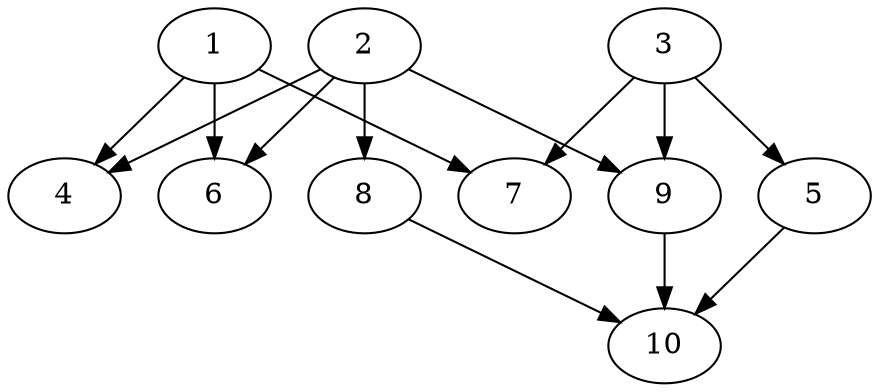// DAG automatically generated by daggen at Thu Oct  3 13:58:05 2019
// ./daggen --dot -n 10 --ccr 0.3 --fat 0.7 --regular 0.5 --density 0.5 --mindata 5242880 --maxdata 52428800 
digraph G {
  1 [size="53333333", alpha="0.17", expect_size="16000000"] 
  1 -> 4 [size ="16000000"]
  1 -> 6 [size ="16000000"]
  1 -> 7 [size ="16000000"]
  2 [size="68720640", alpha="0.18", expect_size="20616192"] 
  2 -> 4 [size ="20616192"]
  2 -> 6 [size ="20616192"]
  2 -> 8 [size ="20616192"]
  2 -> 9 [size ="20616192"]
  3 [size="37847040", alpha="0.01", expect_size="11354112"] 
  3 -> 5 [size ="11354112"]
  3 -> 7 [size ="11354112"]
  3 -> 9 [size ="11354112"]
  4 [size="43840853", alpha="0.01", expect_size="13152256"] 
  5 [size="109028693", alpha="0.08", expect_size="32708608"] 
  5 -> 10 [size ="32708608"]
  6 [size="168468480", alpha="0.04", expect_size="50540544"] 
  7 [size="169502720", alpha="0.03", expect_size="50850816"] 
  8 [size="27883520", alpha="0.06", expect_size="8365056"] 
  8 -> 10 [size ="8365056"]
  9 [size="69782187", alpha="0.14", expect_size="20934656"] 
  9 -> 10 [size ="20934656"]
  10 [size="126003200", alpha="0.09", expect_size="37800960"] 
}
